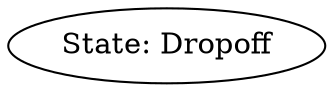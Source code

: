 digraph {
	5 [label="State: Pickup"]
	5 [label="State: Pickup"]
	5 [label="State: Pickup"]
	5 [label="State: Dropoff"]
	5 [label="State: Dropoff"]
	5 [label="State: Dropoff"]
}
